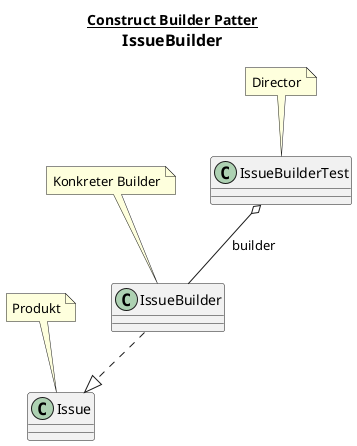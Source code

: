 @startuml
title
<u>Construct Builder Patter</u>
<size:16>IssueBuilder</size>
end title
IssueBuilderTest o-- IssueBuilder :builder
note top of IssueBuilder : Konkreter Builder
note top of IssueBuilderTest : Director
IssueBuilder ..|> Issue
note top  of Issue : Produkt
@enduml
